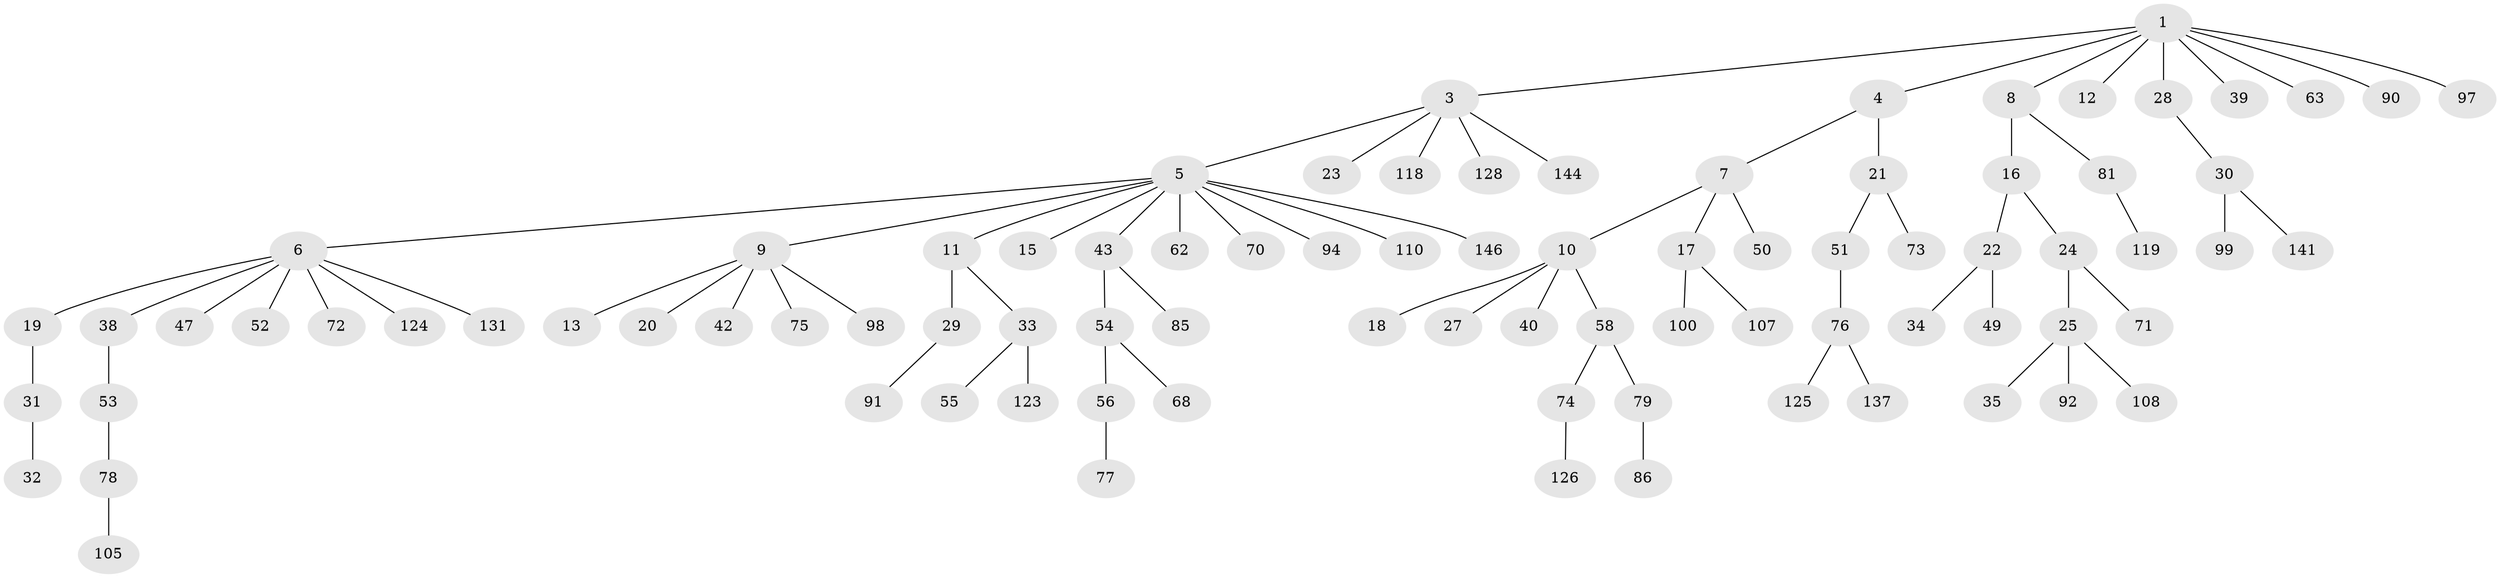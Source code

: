 // original degree distribution, {6: 0.0273972602739726, 3: 0.136986301369863, 11: 0.00684931506849315, 8: 0.00684931506849315, 4: 0.0410958904109589, 5: 0.0136986301369863, 2: 0.23972602739726026, 1: 0.5205479452054794, 7: 0.00684931506849315}
// Generated by graph-tools (version 1.1) at 2025/19/03/04/25 18:19:12]
// undirected, 87 vertices, 86 edges
graph export_dot {
graph [start="1"]
  node [color=gray90,style=filled];
  1 [super="+2+26"];
  3;
  4;
  5;
  6 [super="+36"];
  7;
  8;
  9 [super="+122+41+57"];
  10;
  11 [super="+14"];
  12 [super="+104"];
  13;
  15;
  16;
  17;
  18;
  19;
  20 [super="+84+115"];
  21 [super="+121+129+44+59+96+101"];
  22;
  23 [super="+67"];
  24;
  25 [super="+37"];
  27 [super="+120"];
  28 [super="+45"];
  29;
  30;
  31;
  32;
  33;
  34;
  35;
  38;
  39 [super="+140+66"];
  40;
  42 [super="+111"];
  43 [super="+69+48"];
  47;
  49 [super="+88+80"];
  50;
  51 [super="+60"];
  52 [super="+95"];
  53;
  54;
  55 [super="+82"];
  56 [super="+102"];
  58 [super="+65+130"];
  62 [super="+83"];
  63;
  68;
  70;
  71;
  72;
  73;
  74;
  75;
  76 [super="+103"];
  77;
  78;
  79;
  81;
  85 [super="+93"];
  86;
  90 [super="+135"];
  91;
  92;
  94 [super="+139"];
  97;
  98;
  99;
  100;
  105;
  107 [super="+116"];
  108;
  110 [super="+113"];
  118;
  119;
  123 [super="+134"];
  124;
  125;
  126;
  128;
  131;
  137;
  141;
  144;
  146;
  1 -- 4;
  1 -- 28;
  1 -- 39;
  1 -- 90;
  1 -- 97;
  1 -- 3;
  1 -- 8;
  1 -- 12;
  1 -- 63;
  3 -- 5;
  3 -- 23;
  3 -- 118;
  3 -- 128;
  3 -- 144;
  4 -- 7;
  4 -- 21;
  5 -- 6;
  5 -- 9;
  5 -- 11;
  5 -- 15;
  5 -- 43;
  5 -- 62;
  5 -- 70;
  5 -- 94;
  5 -- 110;
  5 -- 146;
  6 -- 19;
  6 -- 38;
  6 -- 52;
  6 -- 72;
  6 -- 124;
  6 -- 131;
  6 -- 47;
  7 -- 10;
  7 -- 17;
  7 -- 50;
  8 -- 16;
  8 -- 81;
  9 -- 13;
  9 -- 20;
  9 -- 42;
  9 -- 98;
  9 -- 75;
  10 -- 18;
  10 -- 27;
  10 -- 40;
  10 -- 58;
  11 -- 33;
  11 -- 29;
  16 -- 22;
  16 -- 24;
  17 -- 100;
  17 -- 107;
  19 -- 31;
  21 -- 73;
  21 -- 51;
  22 -- 34;
  22 -- 49;
  24 -- 25;
  24 -- 71;
  25 -- 35;
  25 -- 92;
  25 -- 108;
  28 -- 30;
  29 -- 91;
  30 -- 99;
  30 -- 141;
  31 -- 32;
  33 -- 55;
  33 -- 123;
  38 -- 53;
  43 -- 85;
  43 -- 54;
  51 -- 76;
  53 -- 78;
  54 -- 56;
  54 -- 68;
  56 -- 77;
  58 -- 74;
  58 -- 79;
  74 -- 126;
  76 -- 125;
  76 -- 137;
  78 -- 105;
  79 -- 86;
  81 -- 119;
}
